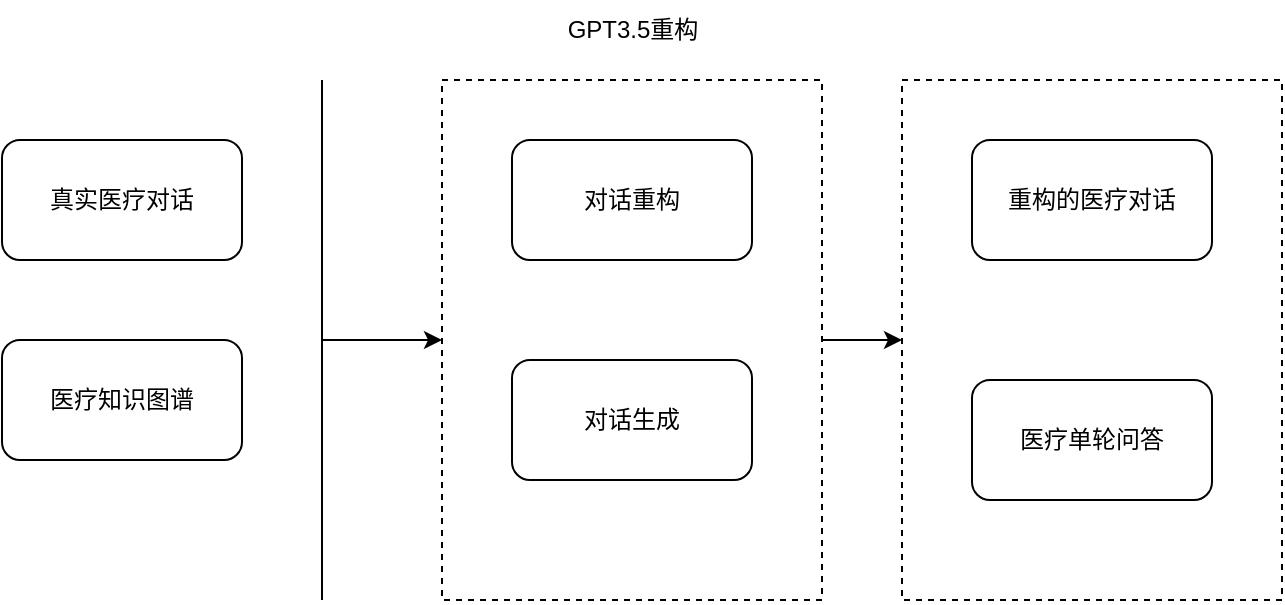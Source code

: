 <mxfile version="22.1.11" type="github">
  <diagram name="第 1 页" id="Fnspw0c0oHjm014IiLXk">
    <mxGraphModel dx="1309" dy="792" grid="1" gridSize="10" guides="1" tooltips="1" connect="1" arrows="1" fold="1" page="1" pageScale="1" pageWidth="827" pageHeight="1169" math="0" shadow="0">
      <root>
        <mxCell id="0" />
        <mxCell id="1" parent="0" />
        <mxCell id="KIjXv1W8u21xSC403M7S-1" value="真实医疗对话" style="rounded=1;whiteSpace=wrap;html=1;" vertex="1" parent="1">
          <mxGeometry x="200" y="160" width="120" height="60" as="geometry" />
        </mxCell>
        <mxCell id="KIjXv1W8u21xSC403M7S-2" value="医疗知识图谱" style="rounded=1;whiteSpace=wrap;html=1;" vertex="1" parent="1">
          <mxGeometry x="200" y="260" width="120" height="60" as="geometry" />
        </mxCell>
        <mxCell id="KIjXv1W8u21xSC403M7S-11" value="" style="edgeStyle=orthogonalEdgeStyle;rounded=0;orthogonalLoop=1;jettySize=auto;html=1;entryX=0;entryY=0.5;entryDx=0;entryDy=0;" edge="1" parent="1" source="KIjXv1W8u21xSC403M7S-3" target="KIjXv1W8u21xSC403M7S-7">
          <mxGeometry relative="1" as="geometry" />
        </mxCell>
        <mxCell id="KIjXv1W8u21xSC403M7S-3" value="" style="rounded=0;whiteSpace=wrap;html=1;dashed=1;" vertex="1" parent="1">
          <mxGeometry x="420" y="130" width="190" height="260" as="geometry" />
        </mxCell>
        <mxCell id="KIjXv1W8u21xSC403M7S-4" value="对话生成" style="rounded=1;whiteSpace=wrap;html=1;" vertex="1" parent="1">
          <mxGeometry x="455" y="270" width="120" height="60" as="geometry" />
        </mxCell>
        <mxCell id="KIjXv1W8u21xSC403M7S-5" value="对话重构" style="rounded=1;whiteSpace=wrap;html=1;" vertex="1" parent="1">
          <mxGeometry x="455" y="160" width="120" height="60" as="geometry" />
        </mxCell>
        <mxCell id="KIjXv1W8u21xSC403M7S-7" value="" style="rounded=0;whiteSpace=wrap;html=1;dashed=1;" vertex="1" parent="1">
          <mxGeometry x="650" y="130" width="190" height="260" as="geometry" />
        </mxCell>
        <mxCell id="KIjXv1W8u21xSC403M7S-8" value="重构的医疗对话" style="rounded=1;whiteSpace=wrap;html=1;" vertex="1" parent="1">
          <mxGeometry x="685" y="160" width="120" height="60" as="geometry" />
        </mxCell>
        <mxCell id="KIjXv1W8u21xSC403M7S-9" value="医疗单轮问答" style="rounded=1;whiteSpace=wrap;html=1;" vertex="1" parent="1">
          <mxGeometry x="685" y="280" width="120" height="60" as="geometry" />
        </mxCell>
        <mxCell id="KIjXv1W8u21xSC403M7S-13" value="GPT3.5重构" style="text;html=1;align=center;verticalAlign=middle;resizable=0;points=[];autosize=1;strokeColor=none;fillColor=none;" vertex="1" parent="1">
          <mxGeometry x="470" y="90" width="90" height="30" as="geometry" />
        </mxCell>
        <mxCell id="KIjXv1W8u21xSC403M7S-18" value="" style="endArrow=none;html=1;rounded=0;" edge="1" parent="1">
          <mxGeometry width="50" height="50" relative="1" as="geometry">
            <mxPoint x="360" y="390" as="sourcePoint" />
            <mxPoint x="360" y="130" as="targetPoint" />
          </mxGeometry>
        </mxCell>
        <mxCell id="KIjXv1W8u21xSC403M7S-20" value="" style="endArrow=classic;html=1;rounded=0;entryX=0;entryY=0.5;entryDx=0;entryDy=0;" edge="1" parent="1" target="KIjXv1W8u21xSC403M7S-3">
          <mxGeometry width="50" height="50" relative="1" as="geometry">
            <mxPoint x="360" y="260" as="sourcePoint" />
            <mxPoint x="330" y="300" as="targetPoint" />
          </mxGeometry>
        </mxCell>
      </root>
    </mxGraphModel>
  </diagram>
</mxfile>
